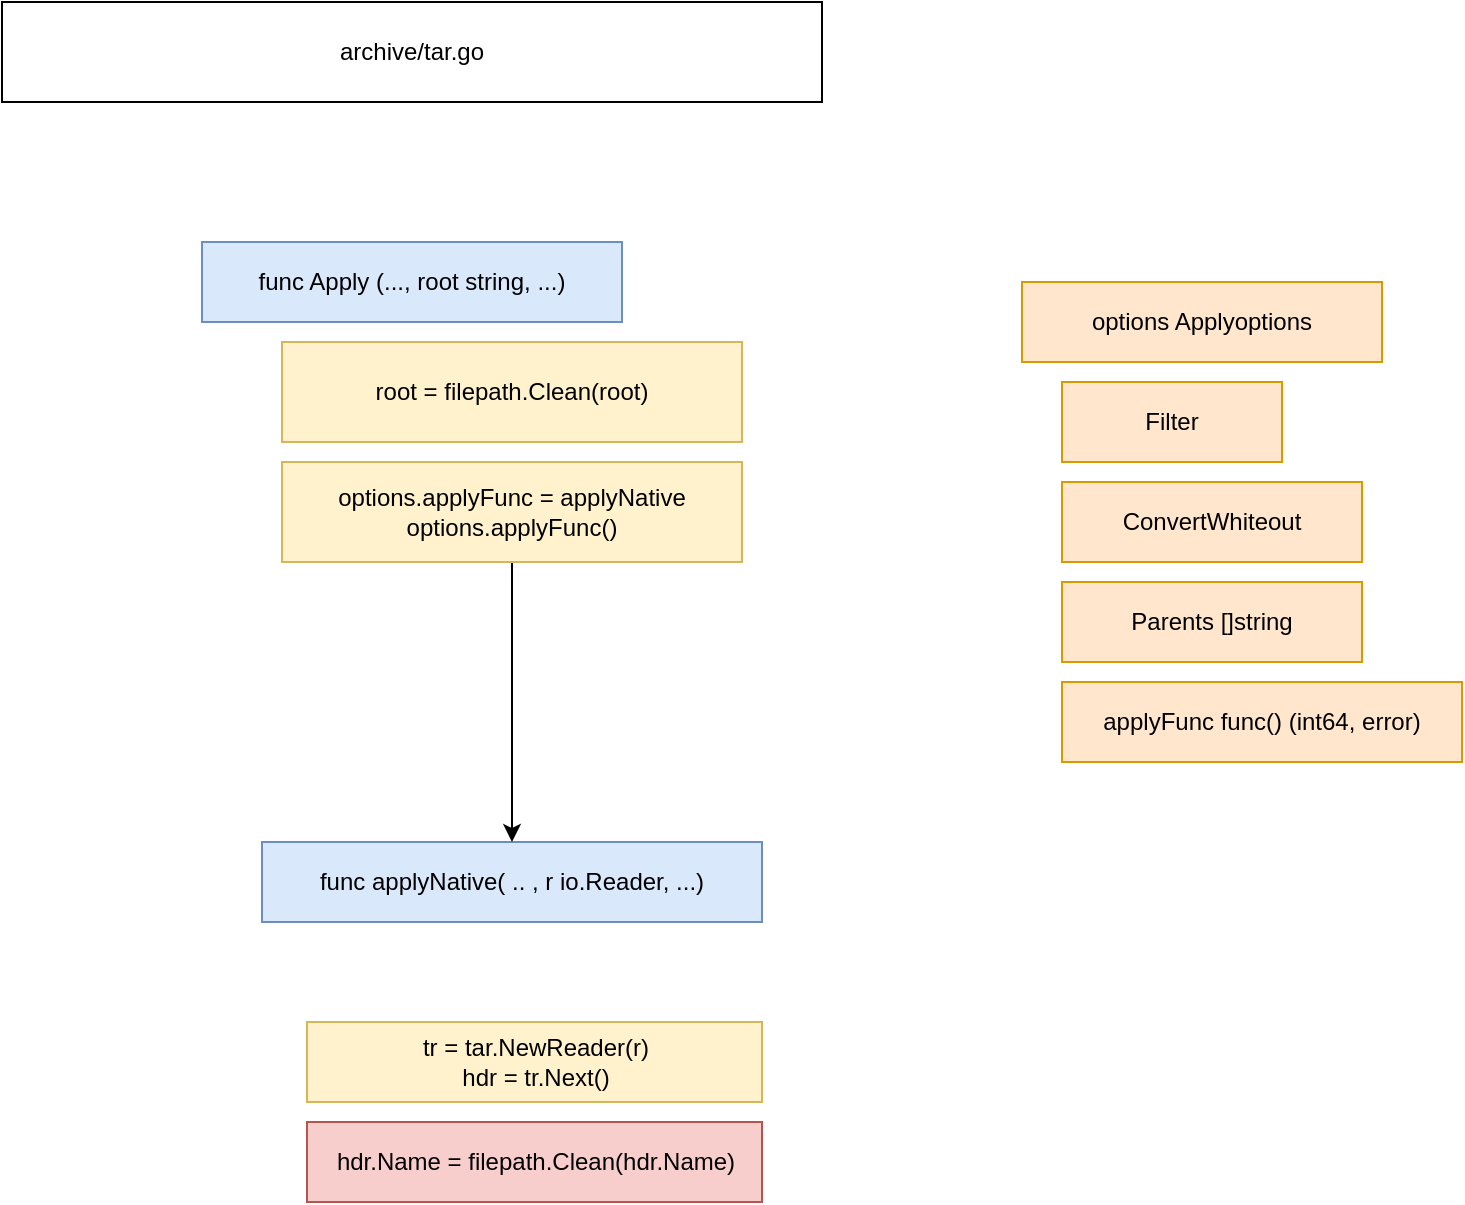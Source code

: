 <mxfile version="14.0.1" type="github" pages="4">
  <diagram id="q8Wm38Z5nJ08836b1RSZ" name="tar.go">
    <mxGraphModel dx="1422" dy="772" grid="1" gridSize="10" guides="1" tooltips="1" connect="1" arrows="1" fold="1" page="1" pageScale="1" pageWidth="827" pageHeight="1169" math="0" shadow="0">
      <root>
        <mxCell id="0" />
        <mxCell id="1" parent="0" />
        <mxCell id="_bSDtMOKy1lk1E0QEPcb-1" value="hdr.Name = filepath.Clean(hdr.Name)" style="rounded=0;whiteSpace=wrap;html=1;fillColor=#f8cecc;strokeColor=#b85450;" parent="1" vertex="1">
          <mxGeometry x="192.5" y="560" width="227.5" height="40" as="geometry" />
        </mxCell>
        <mxCell id="_bSDtMOKy1lk1E0QEPcb-3" value="func applyNative( .. , r io.Reader, ...)" style="rounded=0;whiteSpace=wrap;html=1;fillColor=#dae8fc;strokeColor=#6c8ebf;" parent="1" vertex="1">
          <mxGeometry x="170" y="420" width="250" height="40" as="geometry" />
        </mxCell>
        <mxCell id="_bSDtMOKy1lk1E0QEPcb-4" value="func Apply (..., root string, ...)" style="rounded=0;whiteSpace=wrap;html=1;fillColor=#dae8fc;strokeColor=#6c8ebf;" parent="1" vertex="1">
          <mxGeometry x="140" y="120" width="210" height="40" as="geometry" />
        </mxCell>
        <mxCell id="_bSDtMOKy1lk1E0QEPcb-6" style="edgeStyle=orthogonalEdgeStyle;rounded=0;orthogonalLoop=1;jettySize=auto;html=1;" parent="1" source="_bSDtMOKy1lk1E0QEPcb-5" target="_bSDtMOKy1lk1E0QEPcb-3" edge="1">
          <mxGeometry relative="1" as="geometry" />
        </mxCell>
        <mxCell id="_bSDtMOKy1lk1E0QEPcb-5" value="options.applyFunc = applyNative&lt;br&gt;options.applyFunc()" style="rounded=0;whiteSpace=wrap;html=1;fillColor=#fff2cc;strokeColor=#d6b656;" parent="1" vertex="1">
          <mxGeometry x="180" y="230" width="230" height="50" as="geometry" />
        </mxCell>
        <mxCell id="_bSDtMOKy1lk1E0QEPcb-8" value="tr = tar.NewReader(r)&lt;br&gt;hdr = tr.Next()" style="rounded=0;whiteSpace=wrap;html=1;fillColor=#fff2cc;strokeColor=#d6b656;" parent="1" vertex="1">
          <mxGeometry x="192.5" y="510" width="227.5" height="40" as="geometry" />
        </mxCell>
        <mxCell id="z_nyB8k2dAdbXXsFdixh-1" value="archive/tar.go" style="rounded=0;whiteSpace=wrap;html=1;" parent="1" vertex="1">
          <mxGeometry x="40" width="410" height="50" as="geometry" />
        </mxCell>
        <mxCell id="z_nyB8k2dAdbXXsFdixh-2" value="options Applyoptions" style="rounded=0;whiteSpace=wrap;html=1;fillColor=#ffe6cc;strokeColor=#d79b00;" parent="1" vertex="1">
          <mxGeometry x="550" y="140" width="180" height="40" as="geometry" />
        </mxCell>
        <mxCell id="z_nyB8k2dAdbXXsFdixh-3" value="Filter" style="rounded=0;whiteSpace=wrap;html=1;fillColor=#ffe6cc;strokeColor=#d79b00;" parent="1" vertex="1">
          <mxGeometry x="570" y="190" width="110" height="40" as="geometry" />
        </mxCell>
        <mxCell id="z_nyB8k2dAdbXXsFdixh-4" value="ConvertWhiteout" style="rounded=0;whiteSpace=wrap;html=1;fillColor=#ffe6cc;strokeColor=#d79b00;" parent="1" vertex="1">
          <mxGeometry x="570" y="240" width="150" height="40" as="geometry" />
        </mxCell>
        <mxCell id="z_nyB8k2dAdbXXsFdixh-5" value="Parents []string" style="rounded=0;whiteSpace=wrap;html=1;fillColor=#ffe6cc;strokeColor=#d79b00;" parent="1" vertex="1">
          <mxGeometry x="570" y="290" width="150" height="40" as="geometry" />
        </mxCell>
        <mxCell id="z_nyB8k2dAdbXXsFdixh-6" value="applyFunc func() (int64, error)" style="rounded=0;whiteSpace=wrap;html=1;fillColor=#ffe6cc;strokeColor=#d79b00;" parent="1" vertex="1">
          <mxGeometry x="570" y="340" width="200" height="40" as="geometry" />
        </mxCell>
        <mxCell id="z_nyB8k2dAdbXXsFdixh-11" value="root = filepath.Clean(root)" style="rounded=0;whiteSpace=wrap;html=1;fillColor=#fff2cc;strokeColor=#d6b656;" parent="1" vertex="1">
          <mxGeometry x="180" y="170" width="230" height="50" as="geometry" />
        </mxCell>
      </root>
    </mxGraphModel>
  </diagram>
  <diagram id="IQukHH1hN9zJcX2Q98aO" name="apply_linux.go">
    <mxGraphModel dx="1422" dy="772" grid="1" gridSize="10" guides="1" tooltips="1" connect="1" arrows="1" fold="1" page="1" pageScale="1" pageWidth="827" pageHeight="1169" math="0" shadow="0">
      <root>
        <mxCell id="m_NCv3AUZUCYM2IN1j1R-0" />
        <mxCell id="m_NCv3AUZUCYM2IN1j1R-1" parent="m_NCv3AUZUCYM2IN1j1R-0" />
        <mxCell id="uhv-LjCSqNqx6Fx7iKiW-0" value="apply/apply_linux.go" style="rounded=0;whiteSpace=wrap;html=1;" parent="m_NCv3AUZUCYM2IN1j1R-1" vertex="1">
          <mxGeometry x="40" width="420" height="50" as="geometry" />
        </mxCell>
        <mxCell id="_7lM_m4DWKG-Hxm1dfck-0" value="func apply (ctx context.Context, mounts []mount.Mount, r io.Reader) error" style="rounded=0;whiteSpace=wrap;html=1;fillColor=#dae8fc;strokeColor=#6c8ebf;" parent="m_NCv3AUZUCYM2IN1j1R-1" vertex="1">
          <mxGeometry x="110" y="120" width="470" height="40" as="geometry" />
        </mxCell>
        <mxCell id="2ipQjjCSmkYjPF60mfzb-1" style="edgeStyle=orthogonalEdgeStyle;rounded=0;orthogonalLoop=1;jettySize=auto;html=1;entryX=0.5;entryY=0;entryDx=0;entryDy=0;" edge="1" parent="m_NCv3AUZUCYM2IN1j1R-1" source="z4hKFqblzmSlzdHXwRvq-0" target="2ipQjjCSmkYjPF60mfzb-0">
          <mxGeometry relative="1" as="geometry" />
        </mxCell>
        <mxCell id="z4hKFqblzmSlzdHXwRvq-0" value="_, err = archive.Apply(ctx, path, r, opts, ...)" style="rounded=0;whiteSpace=wrap;html=1;fillColor=#fff2cc;strokeColor=#d6b656;" parent="m_NCv3AUZUCYM2IN1j1R-1" vertex="1">
          <mxGeometry x="160" y="290" width="320" height="50" as="geometry" />
        </mxCell>
        <mxCell id="z4hKFqblzmSlzdHXwRvq-1" value="mountfs == &#39;overlay&#39;:" style="rounded=0;whiteSpace=wrap;html=1;fillColor=#fff2cc;strokeColor=#d6b656;" parent="m_NCv3AUZUCYM2IN1j1R-1" vertex="1">
          <mxGeometry x="140" y="180" width="180" height="40" as="geometry" />
        </mxCell>
        <mxCell id="sdSCQakdLANjJBLWaq6H-0" value="path, parents, err := getOverlayPath(mounts[0].Options)" style="rounded=0;whiteSpace=wrap;html=1;fillColor=#fff2cc;strokeColor=#d6b656;" parent="m_NCv3AUZUCYM2IN1j1R-1" vertex="1">
          <mxGeometry x="160" y="230" width="320" height="50" as="geometry" />
        </mxCell>
        <mxCell id="2ipQjjCSmkYjPF60mfzb-0" value="archive/tar.go" style="rounded=0;whiteSpace=wrap;html=1;" vertex="1" parent="m_NCv3AUZUCYM2IN1j1R-1">
          <mxGeometry x="140" y="440" width="360" height="50" as="geometry" />
        </mxCell>
      </root>
    </mxGraphModel>
  </diagram>
  <diagram id="5b7DhhIIVC-AHrCUUbvo" name="install.go">
    <mxGraphModel dx="813" dy="441" grid="1" gridSize="10" guides="1" tooltips="1" connect="1" arrows="1" fold="1" page="1" pageScale="1" pageWidth="827" pageHeight="1169" math="0" shadow="0">
      <root>
        <mxCell id="MbTv1jtkUSPSvY-0crSb-0" />
        <mxCell id="MbTv1jtkUSPSvY-0crSb-1" parent="MbTv1jtkUSPSvY-0crSb-0" />
        <mxCell id="F2P1vUBVLAmaPTKG8rs8-0" value="install.go" style="rounded=0;whiteSpace=wrap;html=1;" vertex="1" parent="MbTv1jtkUSPSvY-0crSb-1">
          <mxGeometry x="40" width="420" height="50" as="geometry" />
        </mxCell>
        <mxCell id="snINUjOmN-LYxcYDIxXl-0" value="func (c *Client) Install (ctx, context.Context, image Image, opts ...InstallOpts) error" style="rounded=0;whiteSpace=wrap;html=1;fillColor=#dae8fc;strokeColor=#6c8ebf;" vertex="1" parent="MbTv1jtkUSPSvY-0crSb-1">
          <mxGeometry x="110" y="120" width="470" height="40" as="geometry" />
        </mxCell>
        <mxCell id="9lPZ16AJE13zATc5yVJj-0" value="if _, err := archive.Apply(ctx, path, r, archive.WithFilter(func(hdr *tar.Header) (bool, error)&amp;nbsp;" style="rounded=0;whiteSpace=wrap;html=1;fillColor=#fff2cc;strokeColor=#d6b656;" vertex="1" parent="MbTv1jtkUSPSvY-0crSb-1">
          <mxGeometry x="150" y="190" width="549" height="50" as="geometry" />
        </mxCell>
      </root>
    </mxGraphModel>
  </diagram>
  <diagram id="Vhmo3F177NH2eV5xVdk7" name="commands/install/install.go">
    <mxGraphModel dx="981" dy="532" grid="1" gridSize="10" guides="1" tooltips="1" connect="1" arrows="1" fold="1" page="1" pageScale="1" pageWidth="827" pageHeight="1169" math="0" shadow="0">
      <root>
        <mxCell id="CVRT4O5OvF-iJVDILgVK-0" />
        <mxCell id="CVRT4O5OvF-iJVDILgVK-1" parent="CVRT4O5OvF-iJVDILgVK-0" />
        <mxCell id="hg1eTxUmxu6qxnDlDIB8-0" value="cmd/ctr/commands/install/install.go" style="rounded=0;whiteSpace=wrap;html=1;" vertex="1" parent="CVRT4O5OvF-iJVDILgVK-1">
          <mxGeometry x="40" width="420" height="50" as="geometry" />
        </mxCell>
        <mxCell id="254Vye0xk7HScYkvVft8-0" value="return client.Install(ctx, image, opts...)" style="rounded=0;whiteSpace=wrap;html=1;fillColor=#fff2cc;strokeColor=#d6b656;" vertex="1" parent="CVRT4O5OvF-iJVDILgVK-1">
          <mxGeometry x="200" y="470" width="340" height="50" as="geometry" />
        </mxCell>
        <mxCell id="OV3WVhuhIm1XqfnxtKSq-0" value="func (c *Client) Install (ctx, context.Context, image Image, opts ...InstallOpts) error" style="rounded=0;whiteSpace=wrap;html=1;fillColor=#dae8fc;strokeColor=#6c8ebf;" vertex="1" parent="CVRT4O5OvF-iJVDILgVK-1">
          <mxGeometry x="110" y="120" width="470" height="40" as="geometry" />
        </mxCell>
        <mxCell id="OV3WVhuhIm1XqfnxtKSq-1" value="Action: func(context *cli.Context) error" style="rounded=0;whiteSpace=wrap;html=1;fillColor=#e1d5e7;strokeColor=#9673a6;" vertex="1" parent="CVRT4O5OvF-iJVDILgVK-1">
          <mxGeometry x="150" y="200" width="340" height="50" as="geometry" />
        </mxCell>
        <mxCell id="OV3WVhuhIm1XqfnxtKSq-2" value="client, ctx, cancel, err := commands.NewClient(context)" style="rounded=0;whiteSpace=wrap;html=1;fillColor=#fff2cc;strokeColor=#d6b656;" vertex="1" parent="CVRT4O5OvF-iJVDILgVK-1">
          <mxGeometry x="200" y="270" width="340" height="50" as="geometry" />
        </mxCell>
        <mxCell id="OV3WVhuhIm1XqfnxtKSq-3" value="image, err := client.GetImage(ctx, ref)" style="rounded=0;whiteSpace=wrap;html=1;fillColor=#fff2cc;strokeColor=#d6b656;" vertex="1" parent="CVRT4O5OvF-iJVDILgVK-1">
          <mxGeometry x="200" y="390" width="340" height="50" as="geometry" />
        </mxCell>
        <mxCell id="OV3WVhuhIm1XqfnxtKSq-4" value="ref := context.Args().First()" style="rounded=0;whiteSpace=wrap;html=1;fillColor=#fff2cc;strokeColor=#d6b656;" vertex="1" parent="CVRT4O5OvF-iJVDILgVK-1">
          <mxGeometry x="200" y="330" width="340" height="50" as="geometry" />
        </mxCell>
      </root>
    </mxGraphModel>
  </diagram>
</mxfile>
